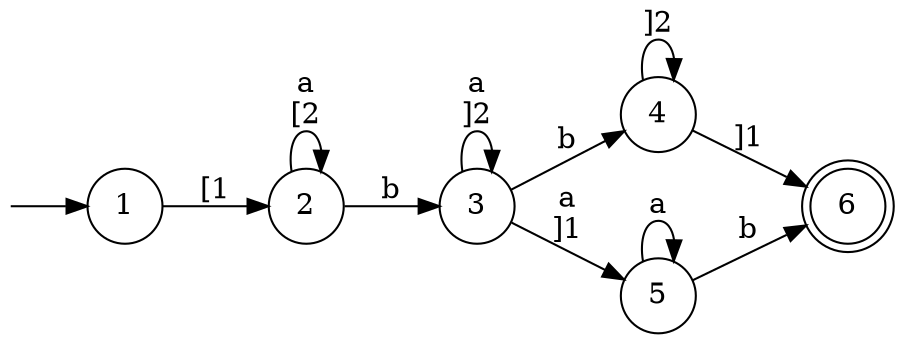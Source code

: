 digraph {
    node [shape=circle];
    rankdir = "LR";
    Q0 [style=invisible, height=0, width=0, fixedsize=true];

    1 [start=true];
    Q0 -> 1;

    6 [end=true, shape=doublecircle];

    1 -> 2 [item="[1", label="[1"];
    2 -> 2 [item="a[2", label="a\n[2"];
    2 -> 3 [item="b", label="b"];
    3 -> 3 [item="a]2", label="a\n]2"];
    3 -> 4 [item="b", label="b"];
    4 -> 4 [item="]2", label="]2"];
    3 -> 5 [item="a]1", label="a\n]1"];
    5 -> 5 [item="a", label="a"];
    5 -> 6 [item="b", label="b"];
    4 -> 6 [item="]1", label="]1"];
}